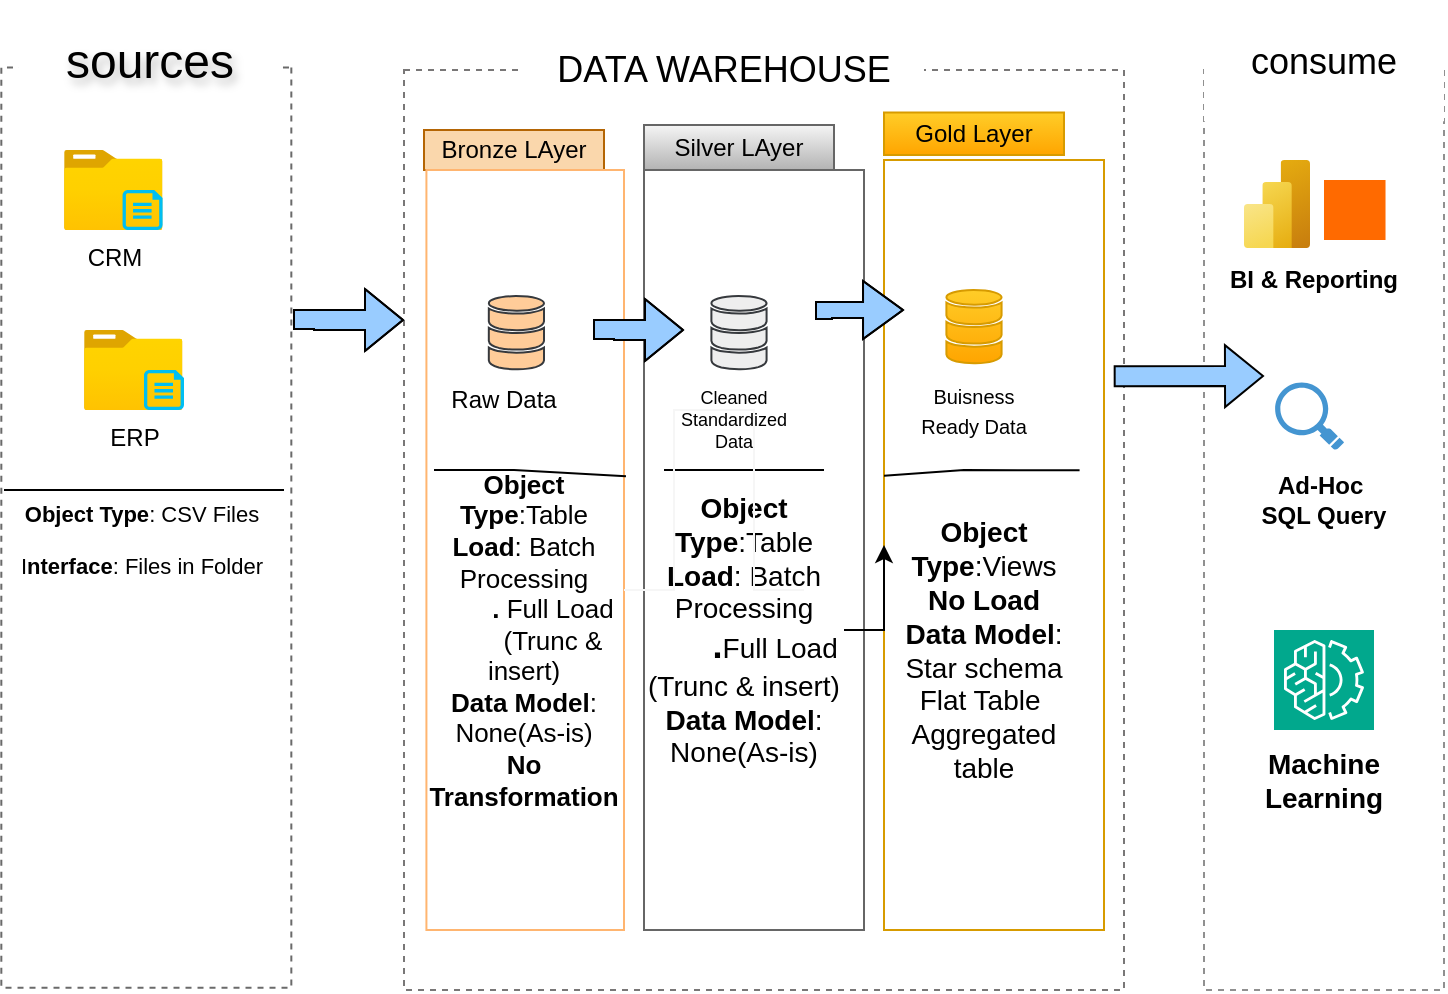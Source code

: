 <mxfile version="28.0.6">
  <diagram name="Page-1" id="cewM9V3wgzeIdzzE0K6y">
    <mxGraphModel dx="872" dy="439" grid="1" gridSize="10" guides="1" tooltips="1" connect="1" arrows="1" fold="1" page="1" pageScale="1" pageWidth="827" pageHeight="1169" math="0" shadow="0">
      <root>
        <mxCell id="0" />
        <mxCell id="1" parent="0" />
        <mxCell id="-yidguBsaEa_nKnejZ_p-1" value="" style="rounded=0;whiteSpace=wrap;html=1;rotation=90;fillColor=none;dashed=1;strokeColor=#6A6A6A;" parent="1" vertex="1">
          <mxGeometry x="-98.88" y="436.29" width="460.09" height="145" as="geometry" />
        </mxCell>
        <mxCell id="-yidguBsaEa_nKnejZ_p-2" value="sources" style="rounded=0;whiteSpace=wrap;html=1;fontFamily=Helvetica;fontSize=24;textShadow=1;strokeColor=none;" parent="1" vertex="1">
          <mxGeometry x="67.5" y="250" width="130" height="51.25" as="geometry" />
        </mxCell>
        <mxCell id="-yidguBsaEa_nKnejZ_p-4" value="" style="rounded=0;whiteSpace=wrap;html=1;fillColor=none;dashed=1;strokeColor=light-dark(#797777, #ededed);" parent="1" vertex="1">
          <mxGeometry x="260" y="280" width="360" height="460" as="geometry" />
        </mxCell>
        <mxCell id="-yidguBsaEa_nKnejZ_p-5" value="DATA WAREHOUSE" style="rounded=0;whiteSpace=wrap;html=1;strokeColor=none;fontSize=18;" parent="1" vertex="1">
          <mxGeometry x="320" y="250" width="200" height="60" as="geometry" />
        </mxCell>
        <mxCell id="-yidguBsaEa_nKnejZ_p-8" value="" style="rounded=0;whiteSpace=wrap;html=1;fillColor=none;dashed=1;strokeColor=#909090;" parent="1" vertex="1">
          <mxGeometry x="660" y="280" width="120" height="460" as="geometry" />
        </mxCell>
        <mxCell id="-yidguBsaEa_nKnejZ_p-10" value="consume" style="rounded=0;whiteSpace=wrap;html=1;fontSize=18;strokeColor=none;" parent="1" vertex="1">
          <mxGeometry x="660" y="245.63" width="120" height="60" as="geometry" />
        </mxCell>
        <mxCell id="-yidguBsaEa_nKnejZ_p-11" value="Bronze LAyer" style="rounded=0;whiteSpace=wrap;html=1;fillColor=#fad7ac;strokeColor=#b46504;align=center;verticalAlign=middle;fontFamily=Helvetica;fontSize=12;fontColor=default;" parent="1" vertex="1">
          <mxGeometry x="270" y="310" width="90" height="20" as="geometry" />
        </mxCell>
        <mxCell id="-yidguBsaEa_nKnejZ_p-17" value="" style="rounded=0;whiteSpace=wrap;html=1;fillColor=none;strokeColor=#FFB570;" parent="1" vertex="1">
          <mxGeometry x="271.21" y="330" width="98.79" height="380" as="geometry" />
        </mxCell>
        <mxCell id="-yidguBsaEa_nKnejZ_p-22" value="" style="rounded=0;whiteSpace=wrap;html=1;fillColor=none;strokeColor=#666666;gradientColor=#b3b3b3;" parent="1" vertex="1">
          <mxGeometry x="380" y="330" width="110" height="380" as="geometry" />
        </mxCell>
        <mxCell id="-yidguBsaEa_nKnejZ_p-23" value="" style="rounded=0;whiteSpace=wrap;html=1;fillColor=none;strokeColor=#d79b00;gradientColor=#ffa500;" parent="1" vertex="1">
          <mxGeometry x="500" y="325" width="110" height="385" as="geometry" />
        </mxCell>
        <mxCell id="-yidguBsaEa_nKnejZ_p-26" value="Silver LAyer" style="rounded=0;whiteSpace=wrap;html=1;strokeColor=#666666;align=center;verticalAlign=middle;fontFamily=Helvetica;fontSize=12;fillColor=#f5f5f5;gradientColor=#b3b3b3;" parent="1" vertex="1">
          <mxGeometry x="380" y="307.5" width="95" height="22.5" as="geometry" />
        </mxCell>
        <mxCell id="-yidguBsaEa_nKnejZ_p-28" value="Gold Layer" style="rounded=0;whiteSpace=wrap;html=1;strokeColor=#d79b00;align=center;verticalAlign=middle;fontFamily=Helvetica;fontSize=12;fillColor=#ffcd28;gradientColor=#ffa500;" parent="1" vertex="1">
          <mxGeometry x="500" y="301.25" width="90" height="21.25" as="geometry" />
        </mxCell>
        <mxCell id="-yidguBsaEa_nKnejZ_p-29" value="CRM" style="image;aspect=fixed;html=1;points=[];align=center;fontSize=12;image=img/lib/azure2/general/Folder_Blank.svg;" parent="1" vertex="1">
          <mxGeometry x="90" y="320" width="49.29" height="40" as="geometry" />
        </mxCell>
        <mxCell id="-yidguBsaEa_nKnejZ_p-46" value="" style="verticalLabelPosition=bottom;html=1;verticalAlign=top;align=center;strokeColor=none;fillColor=#00BEF2;shape=mxgraph.azure.cloud_services_configuration_file;pointerEvents=1;" parent="1" vertex="1">
          <mxGeometry x="119.29" y="340" width="20" height="20" as="geometry" />
        </mxCell>
        <mxCell id="-yidguBsaEa_nKnejZ_p-48" value="" style="verticalLabelPosition=bottom;html=1;verticalAlign=top;align=center;strokeColor=none;fillColor=#00BEF2;shape=mxgraph.azure.cloud_services_configuration_file;pointerEvents=1;" parent="1" vertex="1">
          <mxGeometry x="119.29" y="430" width="20" height="20" as="geometry" />
        </mxCell>
        <mxCell id="-yidguBsaEa_nKnejZ_p-52" value="ERP" style="image;aspect=fixed;html=1;points=[];align=center;fontSize=12;image=img/lib/azure2/general/Folder_Blank.svg;" parent="1" vertex="1">
          <mxGeometry x="100" y="410" width="49.28" height="40" as="geometry" />
        </mxCell>
        <mxCell id="-yidguBsaEa_nKnejZ_p-53" value="" style="verticalLabelPosition=bottom;html=1;verticalAlign=top;align=center;strokeColor=none;fillColor=#00BEF2;shape=mxgraph.azure.cloud_services_configuration_file;pointerEvents=1;" parent="1" vertex="1">
          <mxGeometry x="130" y="430" width="20" height="20" as="geometry" />
        </mxCell>
        <mxCell id="-yidguBsaEa_nKnejZ_p-55" value="" style="endArrow=none;html=1;rounded=0;" parent="1" edge="1">
          <mxGeometry width="50" height="50" relative="1" as="geometry">
            <mxPoint x="93.39" y="490" as="sourcePoint" />
            <mxPoint x="155.89" y="490" as="targetPoint" />
            <Array as="points">
              <mxPoint x="60" y="490" />
              <mxPoint x="200" y="490" />
            </Array>
          </mxGeometry>
        </mxCell>
        <mxCell id="-yidguBsaEa_nKnejZ_p-56" value="&lt;b&gt;Object Type&lt;/b&gt;: CSV Files&lt;div&gt;&lt;br&gt;&lt;div&gt;I&lt;b&gt;nterface&lt;/b&gt;: Files in Folder&lt;/div&gt;&lt;/div&gt;" style="text;html=1;align=center;verticalAlign=middle;whiteSpace=wrap;rounded=0;fontSize=11;" parent="1" vertex="1">
          <mxGeometry x="64.29" y="500" width="130" height="30" as="geometry" />
        </mxCell>
        <mxCell id="-yidguBsaEa_nKnejZ_p-58" value="" style="sketch=0;shadow=0;dashed=0;html=1;strokeColor=#36393d;labelPosition=center;verticalLabelPosition=bottom;verticalAlign=top;outlineConnect=0;align=center;shape=mxgraph.office.databases.database_mini_3;fillColor=#ffcc99;" parent="1" vertex="1">
          <mxGeometry x="302.41" y="393" width="27.59" height="37" as="geometry" />
        </mxCell>
        <mxCell id="-yidguBsaEa_nKnejZ_p-59" value="" style="sketch=0;shadow=0;dashed=0;html=1;strokeColor=#36393d;labelPosition=center;verticalLabelPosition=bottom;verticalAlign=top;outlineConnect=0;align=center;shape=mxgraph.office.databases.database_mini_3;fillColor=#eeeeee;" parent="1" vertex="1">
          <mxGeometry x="413.7" y="393" width="27.59" height="37" as="geometry" />
        </mxCell>
        <mxCell id="-yidguBsaEa_nKnejZ_p-60" value="" style="sketch=0;shadow=0;dashed=0;html=1;strokeColor=#d79b00;labelPosition=center;verticalLabelPosition=bottom;verticalAlign=top;outlineConnect=0;align=center;shape=mxgraph.office.databases.database_mini_3;fillColor=#ffcd28;gradientColor=#ffa500;" parent="1" vertex="1">
          <mxGeometry x="531.2" y="390" width="27.59" height="37" as="geometry" />
        </mxCell>
        <mxCell id="-yidguBsaEa_nKnejZ_p-61" value="" style="shape=flexArrow;endArrow=classic;html=1;rounded=0;fillColor=#99CCFF;" parent="1" edge="1">
          <mxGeometry width="50" height="50" relative="1" as="geometry">
            <mxPoint x="210" y="410" as="sourcePoint" />
            <mxPoint x="260" y="405" as="targetPoint" />
            <Array as="points">
              <mxPoint x="210" y="405" />
            </Array>
          </mxGeometry>
        </mxCell>
        <mxCell id="-yidguBsaEa_nKnejZ_p-62" value="" style="shape=flexArrow;endArrow=classic;html=1;rounded=0;fillColor=#99CCFF;" parent="1" edge="1">
          <mxGeometry width="50" height="50" relative="1" as="geometry">
            <mxPoint x="360" y="415" as="sourcePoint" />
            <mxPoint x="400" y="410" as="targetPoint" />
            <Array as="points">
              <mxPoint x="360" y="410" />
            </Array>
          </mxGeometry>
        </mxCell>
        <mxCell id="-yidguBsaEa_nKnejZ_p-63" value="" style="shape=flexArrow;endArrow=classic;html=1;rounded=0;fillColor=#99CCFF;width=8;endSize=6.33;" parent="1" edge="1">
          <mxGeometry width="50" height="50" relative="1" as="geometry">
            <mxPoint x="470" y="405" as="sourcePoint" />
            <mxPoint x="510" y="400" as="targetPoint" />
            <Array as="points">
              <mxPoint x="470" y="400" />
            </Array>
          </mxGeometry>
        </mxCell>
        <mxCell id="-yidguBsaEa_nKnejZ_p-64" value="" style="shape=flexArrow;endArrow=classic;html=1;rounded=0;fillColor=#99CCFF;exitX=1.044;exitY=0.281;exitDx=0;exitDy=0;exitPerimeter=0;" parent="1" source="-yidguBsaEa_nKnejZ_p-23" edge="1">
          <mxGeometry width="50" height="50" relative="1" as="geometry">
            <mxPoint x="630" y="405" as="sourcePoint" />
            <mxPoint x="690" y="433" as="targetPoint" />
            <Array as="points" />
          </mxGeometry>
        </mxCell>
        <mxCell id="-yidguBsaEa_nKnejZ_p-66" value="Raw Data" style="text;html=1;align=center;verticalAlign=middle;whiteSpace=wrap;rounded=0;" parent="1" vertex="1">
          <mxGeometry x="280" y="430" width="60" height="30" as="geometry" />
        </mxCell>
        <mxCell id="-yidguBsaEa_nKnejZ_p-67" value="Cleaned Standardized Data" style="text;html=1;align=center;verticalAlign=middle;whiteSpace=wrap;rounded=0;fontSize=9;" parent="1" vertex="1">
          <mxGeometry x="395" y="440" width="60" height="30" as="geometry" />
        </mxCell>
        <mxCell id="-yidguBsaEa_nKnejZ_p-68" value="&lt;font style=&quot;font-size: 10px;&quot;&gt;Buisness Ready Data&lt;/font&gt;" style="text;html=1;align=center;verticalAlign=middle;whiteSpace=wrap;rounded=0;" parent="1" vertex="1">
          <mxGeometry x="515" y="435" width="60" height="30" as="geometry" />
        </mxCell>
        <mxCell id="-yidguBsaEa_nKnejZ_p-70" value="" style="endArrow=none;html=1;rounded=0;entryX=1.01;entryY=0.403;entryDx=0;entryDy=0;entryPerimeter=0;" parent="1" target="-yidguBsaEa_nKnejZ_p-17" edge="1">
          <mxGeometry width="50" height="50" relative="1" as="geometry">
            <mxPoint x="275" y="480" as="sourcePoint" />
            <mxPoint x="330" y="420" as="targetPoint" />
            <Array as="points">
              <mxPoint x="315" y="480" />
            </Array>
          </mxGeometry>
        </mxCell>
        <mxCell id="-yidguBsaEa_nKnejZ_p-71" value="" style="endArrow=none;html=1;rounded=0;" parent="1" edge="1">
          <mxGeometry width="50" height="50" relative="1" as="geometry">
            <mxPoint x="410" y="480" as="sourcePoint" />
            <mxPoint x="470" y="480" as="targetPoint" />
            <Array as="points">
              <mxPoint x="390" y="480" />
            </Array>
          </mxGeometry>
        </mxCell>
        <mxCell id="-yidguBsaEa_nKnejZ_p-72" value="" style="endArrow=none;html=1;rounded=0;entryX=0.889;entryY=0.403;entryDx=0;entryDy=0;entryPerimeter=0;exitX=0;exitY=0.41;exitDx=0;exitDy=0;exitPerimeter=0;" parent="1" source="-yidguBsaEa_nKnejZ_p-23" target="-yidguBsaEa_nKnejZ_p-23" edge="1">
          <mxGeometry width="50" height="50" relative="1" as="geometry">
            <mxPoint x="530" y="510" as="sourcePoint" />
            <mxPoint x="616" y="510" as="targetPoint" />
            <Array as="points">
              <mxPoint x="540" y="480" />
            </Array>
          </mxGeometry>
        </mxCell>
        <mxCell id="-yidguBsaEa_nKnejZ_p-73" value="&lt;font&gt;&lt;b&gt;Object Type&lt;/b&gt;:Table&lt;/font&gt;&lt;div&gt;&lt;font&gt;&lt;b&gt;Load&lt;/b&gt;: Batch Processing&lt;/font&gt;&lt;/div&gt;&lt;div&gt;&lt;font&gt;&lt;span style=&quot;white-space: pre;&quot;&gt;&#x9;&lt;/span&gt;&lt;b&gt;. &lt;/b&gt;Full Load &lt;span style=&quot;white-space: pre;&quot;&gt;&#x9;&lt;/span&gt;(Trunc &amp;amp; insert)&lt;/font&gt;&lt;/div&gt;&lt;div&gt;&lt;font&gt;&lt;b&gt;Data Model&lt;/b&gt;: None(As-is)&lt;/font&gt;&lt;/div&gt;&lt;div&gt;&lt;font&gt;&lt;b&gt;No Transformation&lt;/b&gt;&lt;/font&gt;&lt;/div&gt;" style="text;html=1;align=center;verticalAlign=middle;whiteSpace=wrap;rounded=0;fontSize=13;" parent="1" vertex="1">
          <mxGeometry x="270" y="520" width="100" height="90" as="geometry" />
        </mxCell>
        <mxCell id="cMiPhUZO-H78a_aqY7fq-1" value="" style="edgeStyle=orthogonalEdgeStyle;rounded=0;orthogonalLoop=1;jettySize=auto;html=1;" edge="1" parent="1" source="-yidguBsaEa_nKnejZ_p-75" target="-yidguBsaEa_nKnejZ_p-23">
          <mxGeometry relative="1" as="geometry" />
        </mxCell>
        <mxCell id="-yidguBsaEa_nKnejZ_p-75" value="&lt;font&gt;&lt;b&gt;Object Type&lt;/b&gt;:Table&lt;/font&gt;&lt;div&gt;&lt;font&gt;&lt;b&gt;Load&lt;/b&gt;: Batch Processing&lt;/font&gt;&lt;/div&gt;&lt;div&gt;&lt;font&gt;&lt;span style=&quot;white-space: pre;&quot;&gt;&#x9;&lt;/span&gt;&lt;b&gt;&lt;font style=&quot;font-size: 18px;&quot;&gt;.&lt;/font&gt;&lt;/b&gt;Full Load (Trunc &amp;amp; insert)&lt;/font&gt;&lt;/div&gt;&lt;div&gt;&lt;font&gt;&lt;b&gt;Data Model&lt;/b&gt;: None(As-is)&lt;/font&gt;&lt;/div&gt;" style="text;html=1;align=center;verticalAlign=middle;whiteSpace=wrap;rounded=0;fontSize=14;" parent="1" vertex="1">
          <mxGeometry x="380" y="520" width="100" height="80" as="geometry" />
        </mxCell>
        <mxCell id="cMiPhUZO-H78a_aqY7fq-2" value="&lt;font&gt;&lt;b&gt;Object Type&lt;/b&gt;:Views&lt;/font&gt;&lt;div&gt;&lt;font&gt;&lt;b&gt;No Load&lt;/b&gt;&lt;/font&gt;&lt;/div&gt;&lt;div&gt;&lt;font&gt;&lt;b&gt;Data Model&lt;/b&gt;: Star schema&lt;/font&gt;&lt;/div&gt;&lt;div&gt;&lt;font&gt;Flat Table&amp;nbsp;&lt;/font&gt;&lt;/div&gt;&lt;div&gt;&lt;font&gt;Aggregated table&lt;/font&gt;&lt;/div&gt;" style="text;html=1;align=center;verticalAlign=middle;whiteSpace=wrap;rounded=0;fontSize=14;" vertex="1" parent="1">
          <mxGeometry x="500" y="510" width="100" height="120" as="geometry" />
        </mxCell>
        <mxCell id="cMiPhUZO-H78a_aqY7fq-4" value="" style="image;aspect=fixed;html=1;points=[];align=center;fontSize=12;image=img/lib/azure2/analytics/Power_BI_Embedded.svg;" vertex="1" parent="1">
          <mxGeometry x="680" y="325" width="33" height="44" as="geometry" />
        </mxCell>
        <mxCell id="cMiPhUZO-H78a_aqY7fq-5" value="" style="pointerEvents=1;verticalLabelPosition=bottom;shadow=0;dashed=0;align=center;html=1;verticalAlign=top;shape=mxgraph.electrical.waveforms.pulse_1;" vertex="1" parent="1">
          <mxGeometry x="370" y="450" width="90" height="90" as="geometry" />
        </mxCell>
        <mxCell id="cMiPhUZO-H78a_aqY7fq-6" value="" style="pointerEvents=1;verticalLabelPosition=bottom;shadow=0;dashed=0;align=center;html=1;verticalAlign=top;shape=mxgraph.electrical.waveforms.pulse_1;" vertex="1" parent="1">
          <mxGeometry x="370" y="450" width="90" height="90" as="geometry" />
        </mxCell>
        <mxCell id="cMiPhUZO-H78a_aqY7fq-7" value="" style="pointerEvents=1;verticalLabelPosition=bottom;shadow=0;dashed=0;align=center;html=1;verticalAlign=top;shape=mxgraph.electrical.waveforms.pulse_1;fontColor=#FFFFFF;strokeColor=#F6F6F6;fillColor=default;" vertex="1" parent="1">
          <mxGeometry x="370" y="450" width="90" height="90" as="geometry" />
        </mxCell>
        <mxCell id="cMiPhUZO-H78a_aqY7fq-15" value="" style="points=[];aspect=fixed;html=1;align=center;shadow=0;dashed=0;fillColor=#FF6A00;strokeColor=none;shape=mxgraph.alibaba_cloud.nlp-automl;" vertex="1" parent="1">
          <mxGeometry x="720" y="335" width="30.76" height="30" as="geometry" />
        </mxCell>
        <mxCell id="cMiPhUZO-H78a_aqY7fq-16" value="&lt;b&gt;BI &amp;amp; Reporting&lt;/b&gt;" style="text;html=1;align=center;verticalAlign=middle;whiteSpace=wrap;rounded=0;" vertex="1" parent="1">
          <mxGeometry x="660" y="370" width="110" height="30" as="geometry" />
        </mxCell>
        <mxCell id="cMiPhUZO-H78a_aqY7fq-17" value="" style="shadow=0;dashed=0;html=1;strokeColor=none;fillColor=#4495D1;labelPosition=center;verticalLabelPosition=bottom;verticalAlign=top;align=center;outlineConnect=0;shape=mxgraph.veeam.magnifying_glass;pointerEvents=1;" vertex="1" parent="1">
          <mxGeometry x="695.56" y="436.29" width="34.44" height="33.71" as="geometry" />
        </mxCell>
        <mxCell id="cMiPhUZO-H78a_aqY7fq-18" value="&lt;b&gt;Ad-Hoc&amp;nbsp;&lt;/b&gt;&lt;div&gt;&lt;b&gt;SQL Query&lt;/b&gt;&lt;/div&gt;" style="text;html=1;align=center;verticalAlign=middle;whiteSpace=wrap;rounded=0;" vertex="1" parent="1">
          <mxGeometry x="670" y="480" width="100" height="30" as="geometry" />
        </mxCell>
        <mxCell id="cMiPhUZO-H78a_aqY7fq-19" value="" style="sketch=0;points=[[0,0,0],[0.25,0,0],[0.5,0,0],[0.75,0,0],[1,0,0],[0,1,0],[0.25,1,0],[0.5,1,0],[0.75,1,0],[1,1,0],[0,0.25,0],[0,0.5,0],[0,0.75,0],[1,0.25,0],[1,0.5,0],[1,0.75,0]];outlineConnect=0;fontColor=#232F3E;fillColor=#01A88D;strokeColor=#ffffff;dashed=0;verticalLabelPosition=bottom;verticalAlign=top;align=center;html=1;fontSize=12;fontStyle=0;aspect=fixed;shape=mxgraph.aws4.resourceIcon;resIcon=mxgraph.aws4.machine_learning;" vertex="1" parent="1">
          <mxGeometry x="695" y="560" width="50" height="50" as="geometry" />
        </mxCell>
        <mxCell id="cMiPhUZO-H78a_aqY7fq-20" value="&lt;b&gt;&lt;font style=&quot;font-size: 14px;&quot;&gt;Machine &lt;font style=&quot;&quot;&gt;Learning&lt;/font&gt;&lt;/font&gt;&lt;/b&gt;" style="text;html=1;align=center;verticalAlign=middle;whiteSpace=wrap;rounded=0;" vertex="1" parent="1">
          <mxGeometry x="670" y="620" width="100" height="30" as="geometry" />
        </mxCell>
      </root>
    </mxGraphModel>
  </diagram>
</mxfile>
